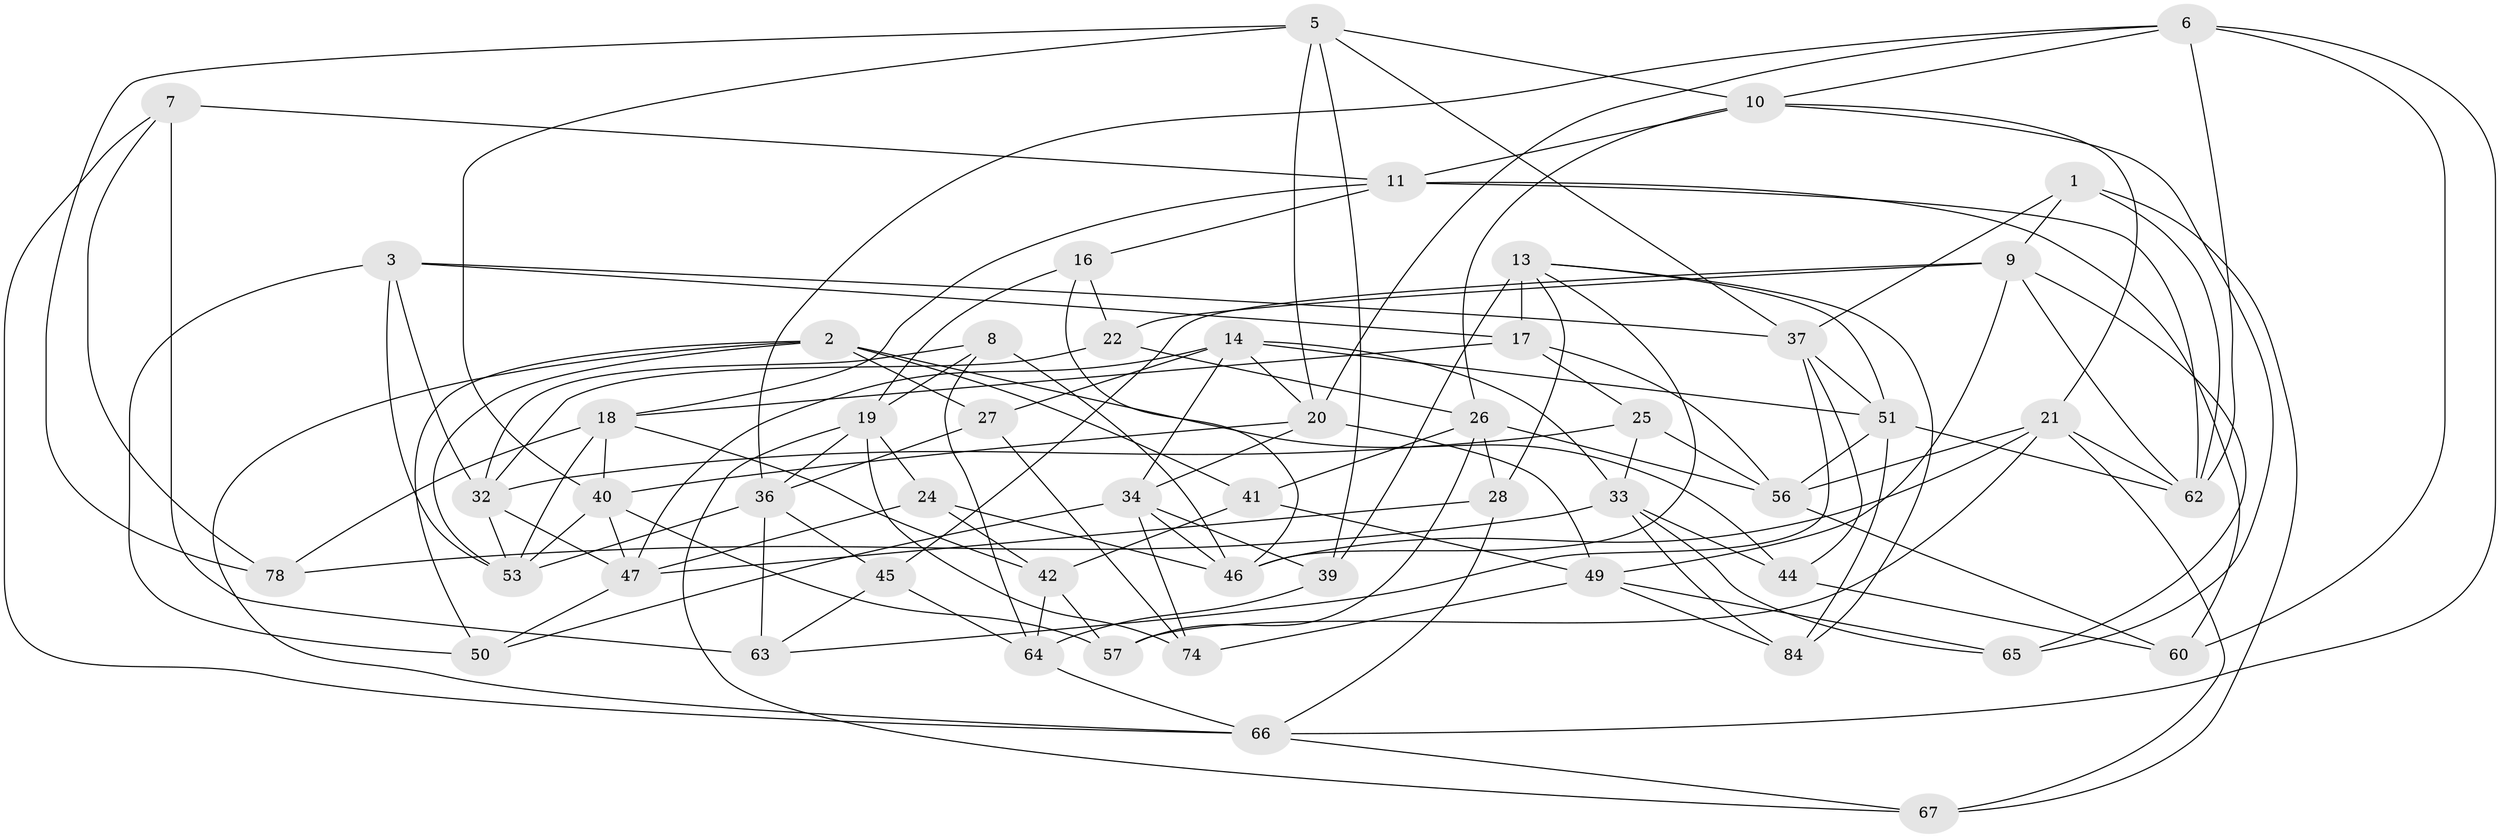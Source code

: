 // original degree distribution, {4: 1.0}
// Generated by graph-tools (version 1.1) at 2025/42/03/06/25 10:42:16]
// undirected, 53 vertices, 135 edges
graph export_dot {
graph [start="1"]
  node [color=gray90,style=filled];
  1;
  2 [super="+61"];
  3 [super="+4"];
  5 [super="+29"];
  6 [super="+58"];
  7 [super="+23"];
  8;
  9 [super="+15"];
  10 [super="+12"];
  11 [super="+72"];
  13 [super="+31"];
  14 [super="+35"];
  16;
  17 [super="+81"];
  18 [super="+70"];
  19 [super="+52"];
  20 [super="+82"];
  21 [super="+55"];
  22;
  24;
  25;
  26 [super="+30"];
  27;
  28;
  32 [super="+38"];
  33 [super="+83"];
  34 [super="+86"];
  36 [super="+75"];
  37 [super="+73"];
  39;
  40 [super="+68"];
  41;
  42 [super="+43"];
  44;
  45;
  46 [super="+69"];
  47 [super="+48"];
  49 [super="+54"];
  50;
  51 [super="+80"];
  53 [super="+79"];
  56 [super="+59"];
  57;
  60;
  62 [super="+71"];
  63 [super="+76"];
  64 [super="+85"];
  65;
  66 [super="+77"];
  67;
  74;
  78;
  84;
  1 -- 67;
  1 -- 37;
  1 -- 62;
  1 -- 9;
  2 -- 41;
  2 -- 50;
  2 -- 27;
  2 -- 44;
  2 -- 66;
  2 -- 53;
  3 -- 50;
  3 -- 32;
  3 -- 37;
  3 -- 53;
  3 -- 17 [weight=2];
  5 -- 78;
  5 -- 40;
  5 -- 10;
  5 -- 37;
  5 -- 20;
  5 -- 39;
  6 -- 60;
  6 -- 62;
  6 -- 20;
  6 -- 10;
  6 -- 36;
  6 -- 66;
  7 -- 66;
  7 -- 11;
  7 -- 63 [weight=3];
  7 -- 78;
  8 -- 46;
  8 -- 32;
  8 -- 64;
  8 -- 19;
  9 -- 22;
  9 -- 65;
  9 -- 62;
  9 -- 45;
  9 -- 49;
  10 -- 65;
  10 -- 26;
  10 -- 11;
  10 -- 21;
  11 -- 62;
  11 -- 16;
  11 -- 60;
  11 -- 18;
  13 -- 28;
  13 -- 84;
  13 -- 46;
  13 -- 17;
  13 -- 51;
  13 -- 39;
  14 -- 51;
  14 -- 47;
  14 -- 33;
  14 -- 34;
  14 -- 27;
  14 -- 20;
  16 -- 22;
  16 -- 19;
  16 -- 46;
  17 -- 56;
  17 -- 25;
  17 -- 18;
  18 -- 78;
  18 -- 42;
  18 -- 40;
  18 -- 53;
  19 -- 67;
  19 -- 24;
  19 -- 74;
  19 -- 36;
  20 -- 49;
  20 -- 40;
  20 -- 34;
  21 -- 57;
  21 -- 56;
  21 -- 62;
  21 -- 67;
  21 -- 46;
  22 -- 32;
  22 -- 26;
  24 -- 46;
  24 -- 42;
  24 -- 47;
  25 -- 33;
  25 -- 32;
  25 -- 56;
  26 -- 57;
  26 -- 41;
  26 -- 28;
  26 -- 56;
  27 -- 74;
  27 -- 36;
  28 -- 66;
  28 -- 47;
  32 -- 47;
  32 -- 53;
  33 -- 65;
  33 -- 78;
  33 -- 44;
  33 -- 84;
  34 -- 46;
  34 -- 50;
  34 -- 74;
  34 -- 39;
  36 -- 63;
  36 -- 45;
  36 -- 53;
  37 -- 44;
  37 -- 51;
  37 -- 63;
  39 -- 64;
  40 -- 57;
  40 -- 53;
  40 -- 47;
  41 -- 42;
  41 -- 49;
  42 -- 64 [weight=2];
  42 -- 57;
  44 -- 60;
  45 -- 64;
  45 -- 63;
  47 -- 50;
  49 -- 84;
  49 -- 65;
  49 -- 74;
  51 -- 62;
  51 -- 56;
  51 -- 84;
  56 -- 60;
  64 -- 66;
  66 -- 67;
}
